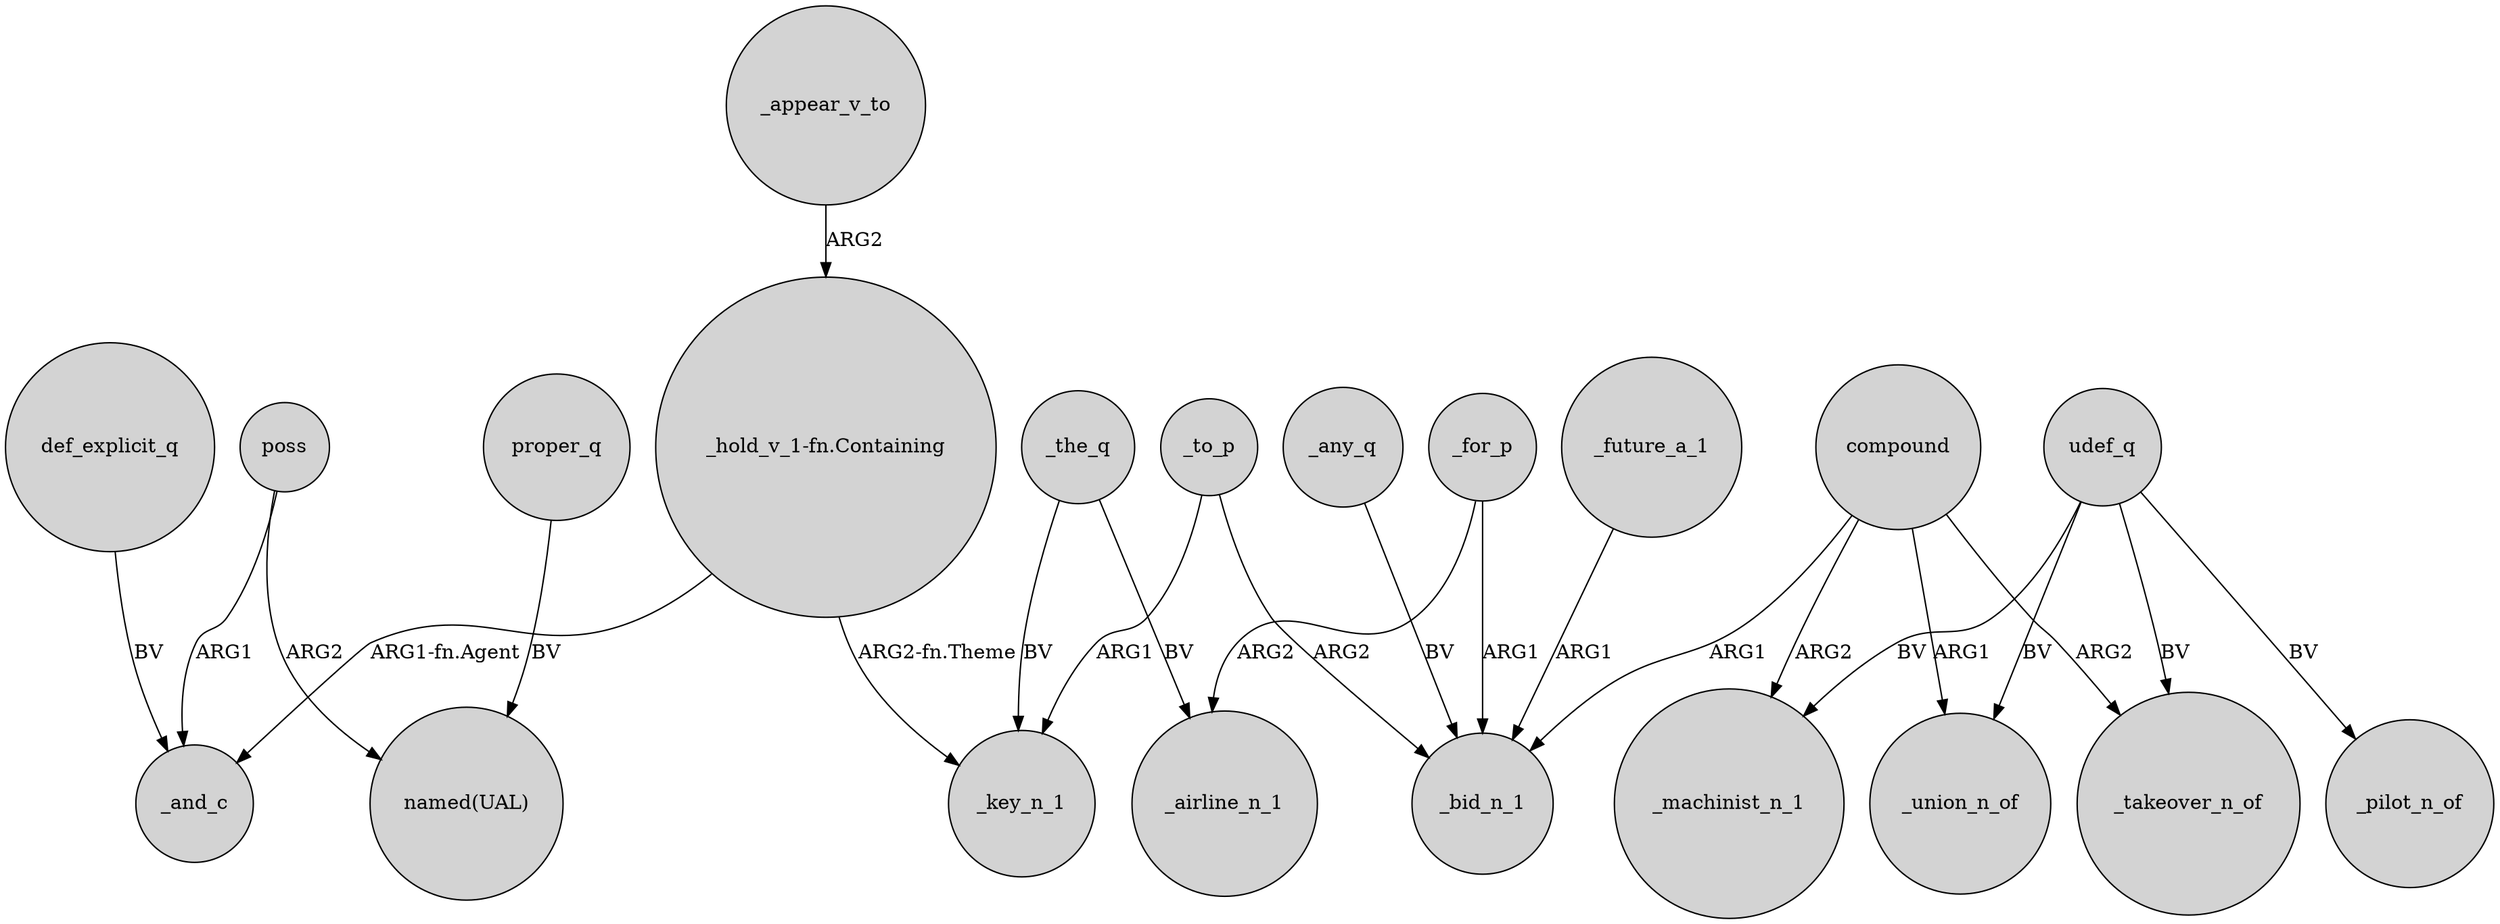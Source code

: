 digraph {
	node [shape=circle style=filled]
	_appear_v_to -> "_hold_v_1-fn.Containing" [label=ARG2]
	poss -> _and_c [label=ARG1]
	udef_q -> _takeover_n_of [label=BV]
	poss -> "named(UAL)" [label=ARG2]
	def_explicit_q -> _and_c [label=BV]
	"_hold_v_1-fn.Containing" -> _and_c [label="ARG1-fn.Agent"]
	"_hold_v_1-fn.Containing" -> _key_n_1 [label="ARG2-fn.Theme"]
	udef_q -> _union_n_of [label=BV]
	compound -> _machinist_n_1 [label=ARG2]
	_the_q -> _key_n_1 [label=BV]
	_for_p -> _airline_n_1 [label=ARG2]
	_to_p -> _key_n_1 [label=ARG1]
	udef_q -> _machinist_n_1 [label=BV]
	udef_q -> _pilot_n_of [label=BV]
	_the_q -> _airline_n_1 [label=BV]
	_future_a_1 -> _bid_n_1 [label=ARG1]
	_to_p -> _bid_n_1 [label=ARG2]
	proper_q -> "named(UAL)" [label=BV]
	_for_p -> _bid_n_1 [label=ARG1]
	compound -> _takeover_n_of [label=ARG2]
	compound -> _union_n_of [label=ARG1]
	compound -> _bid_n_1 [label=ARG1]
	_any_q -> _bid_n_1 [label=BV]
}
